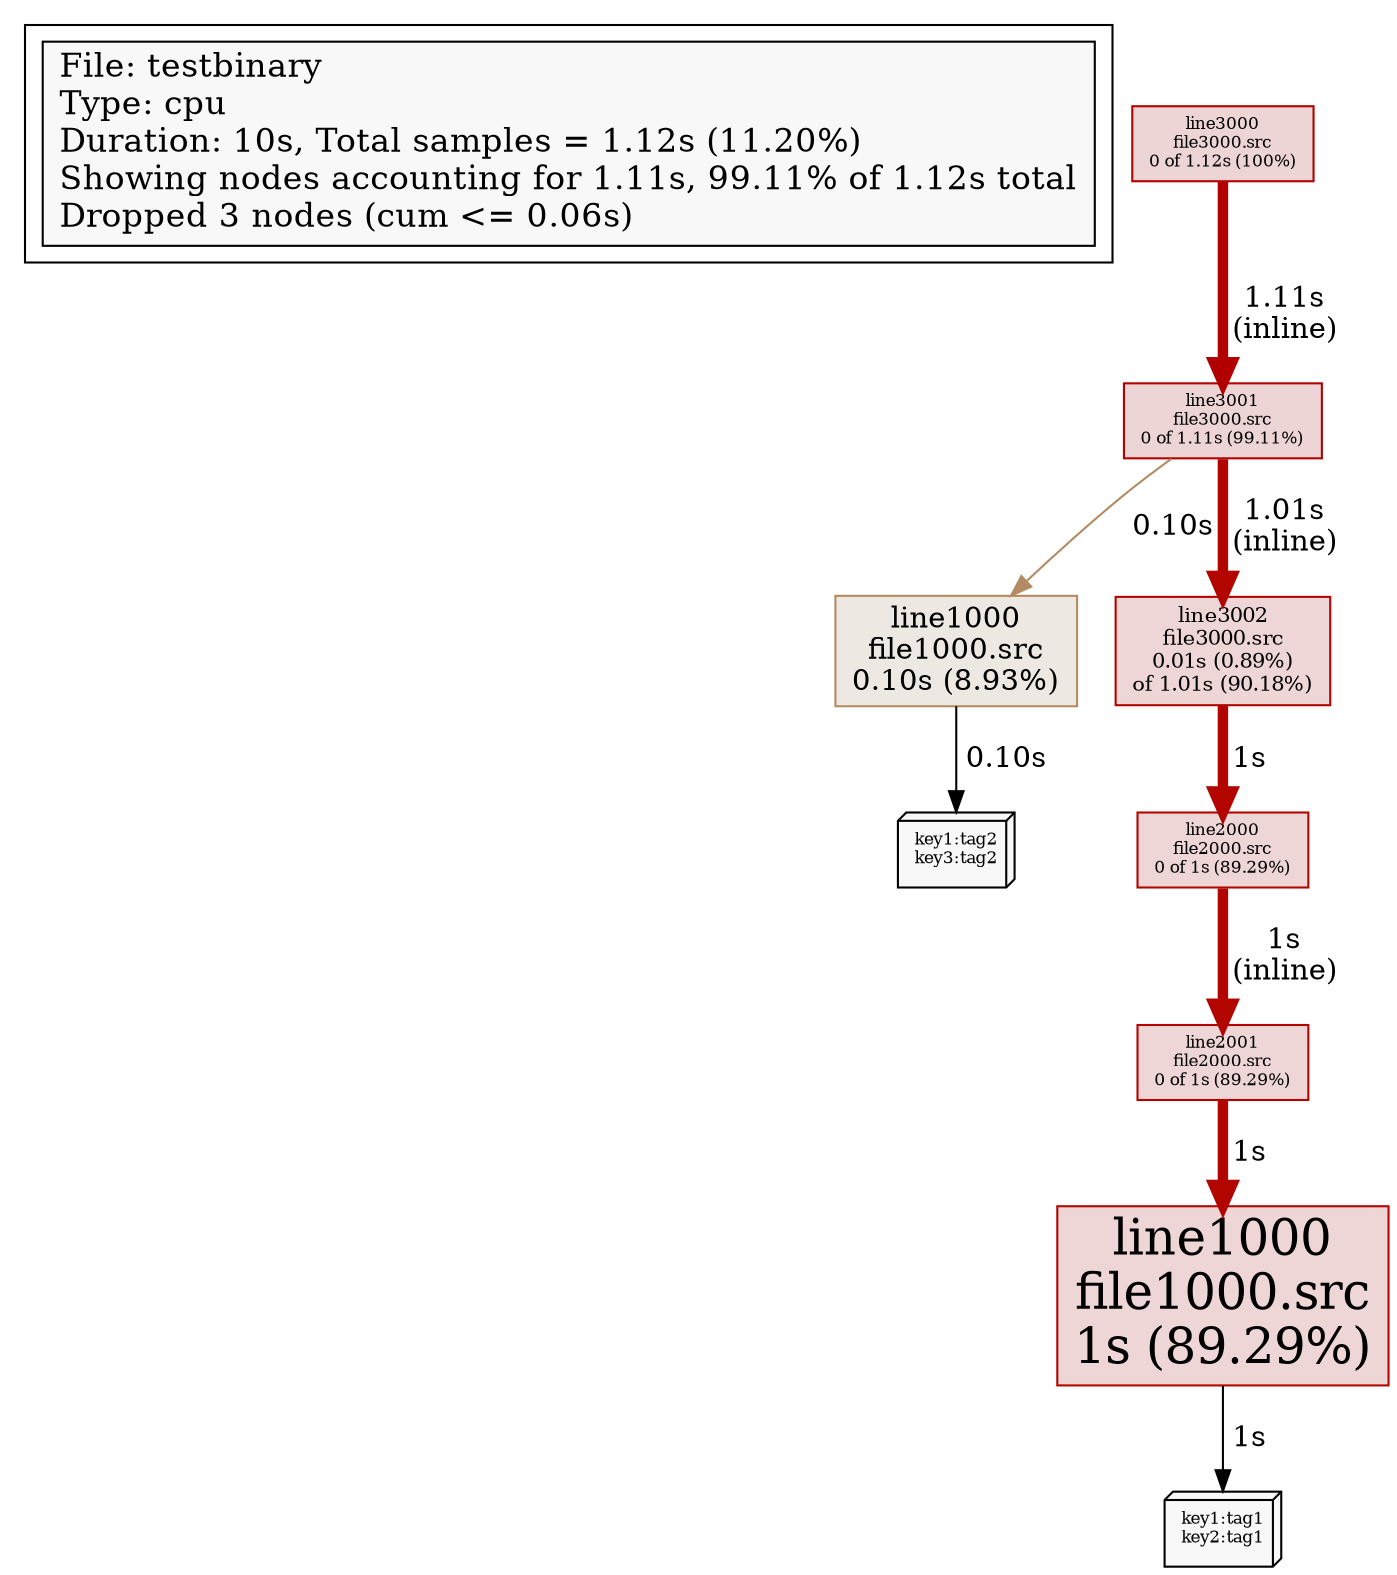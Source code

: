 digraph "testbinary" {
node [style=filled fillcolor="#f8f8f8"]
subgraph cluster_L { "File: testbinary" [shape=box fontsize=16 label="File: testbinary\lType: cpu\lDuration: 10s, Total samples = 1.12s (11.20%)\lShowing nodes accounting for 1.11s, 99.11% of 1.12s total\lDropped 3 nodes (cum <= 0.06s)\l"] }
N1 [label="line1000\nfile1000.src\n1s (89.29%)" fontsize=24 shape=box tooltip="line1000 testdata/file1000.src (1s)" color="#b20500" fillcolor="#edd6d5"]
N1_0 [label = "key1:tag1\nkey2:tag1" fontsize=8 shape=box3d tooltip="1s"]
N1 -> N1_0 [label=" 1s" weight=100 tooltip="1s" labeltooltip="1s"]
N2 [label="line3000\nfile3000.src\n0 of 1.12s (100%)" fontsize=8 shape=box tooltip="line3000 testdata/file3000.src (1.12s)" color="#b20000" fillcolor="#edd5d5"]
N3 [label="line3001\nfile3000.src\n0 of 1.11s (99.11%)" fontsize=8 shape=box tooltip="line3001 testdata/file3000.src (1.11s)" color="#b20000" fillcolor="#edd5d5"]
N4 [label="line1000\nfile1000.src\n0.10s (8.93%)" fontsize=14 shape=box tooltip="line1000 testdata/file1000.src (0.10s)" color="#b28b62" fillcolor="#ede8e2"]
N4_0 [label = "key1:tag2\nkey3:tag2" fontsize=8 shape=box3d tooltip="0.10s"]
N4 -> N4_0 [label=" 0.10s" weight=100 tooltip="0.10s" labeltooltip="0.10s"]
N5 [label="line3002\nfile3000.src\n0.01s (0.89%)\nof 1.01s (90.18%)" fontsize=10 shape=box tooltip="line3002 testdata/file3000.src (1.01s)" color="#b20500" fillcolor="#edd6d5"]
N6 [label="line2000\nfile2000.src\n0 of 1s (89.29%)" fontsize=8 shape=box tooltip="line2000 testdata/file2000.src (1s)" color="#b20500" fillcolor="#edd6d5"]
N7 [label="line2001\nfile2000.src\n0 of 1s (89.29%)" fontsize=8 shape=box tooltip="line2001 testdata/file2000.src (1s)" color="#b20500" fillcolor="#edd6d5"]
N2 -> N3 [label=" 1.11s\n (inline)" weight=100 penwidth=5 color="#b20000" tooltip="line3000 testdata/file3000.src -> line3001 testdata/file3000.src (1.11s)" labeltooltip="line3000 testdata/file3000.src -> line3001 testdata/file3000.src (1.11s)"]
N3 -> N5 [label=" 1.01s\n (inline)" weight=91 penwidth=5 color="#b20500" tooltip="line3001 testdata/file3000.src -> line3002 testdata/file3000.src (1.01s)" labeltooltip="line3001 testdata/file3000.src -> line3002 testdata/file3000.src (1.01s)"]
N6 -> N7 [label=" 1s\n (inline)" weight=90 penwidth=5 color="#b20500" tooltip="line2000 testdata/file2000.src -> line2001 testdata/file2000.src (1s)" labeltooltip="line2000 testdata/file2000.src -> line2001 testdata/file2000.src (1s)"]
N7 -> N1 [label=" 1s" weight=90 penwidth=5 color="#b20500" tooltip="line2001 testdata/file2000.src -> line1000 testdata/file1000.src (1s)" labeltooltip="line2001 testdata/file2000.src -> line1000 testdata/file1000.src (1s)"]
N5 -> N6 [label=" 1s" weight=90 penwidth=5 color="#b20500" tooltip="line3002 testdata/file3000.src -> line2000 testdata/file2000.src (1s)" labeltooltip="line3002 testdata/file3000.src -> line2000 testdata/file2000.src (1s)"]
N3 -> N4 [label=" 0.10s" weight=9 color="#b28b62" tooltip="line3001 testdata/file3000.src -> line1000 testdata/file1000.src (0.10s)" labeltooltip="line3001 testdata/file3000.src -> line1000 testdata/file1000.src (0.10s)"]
}
